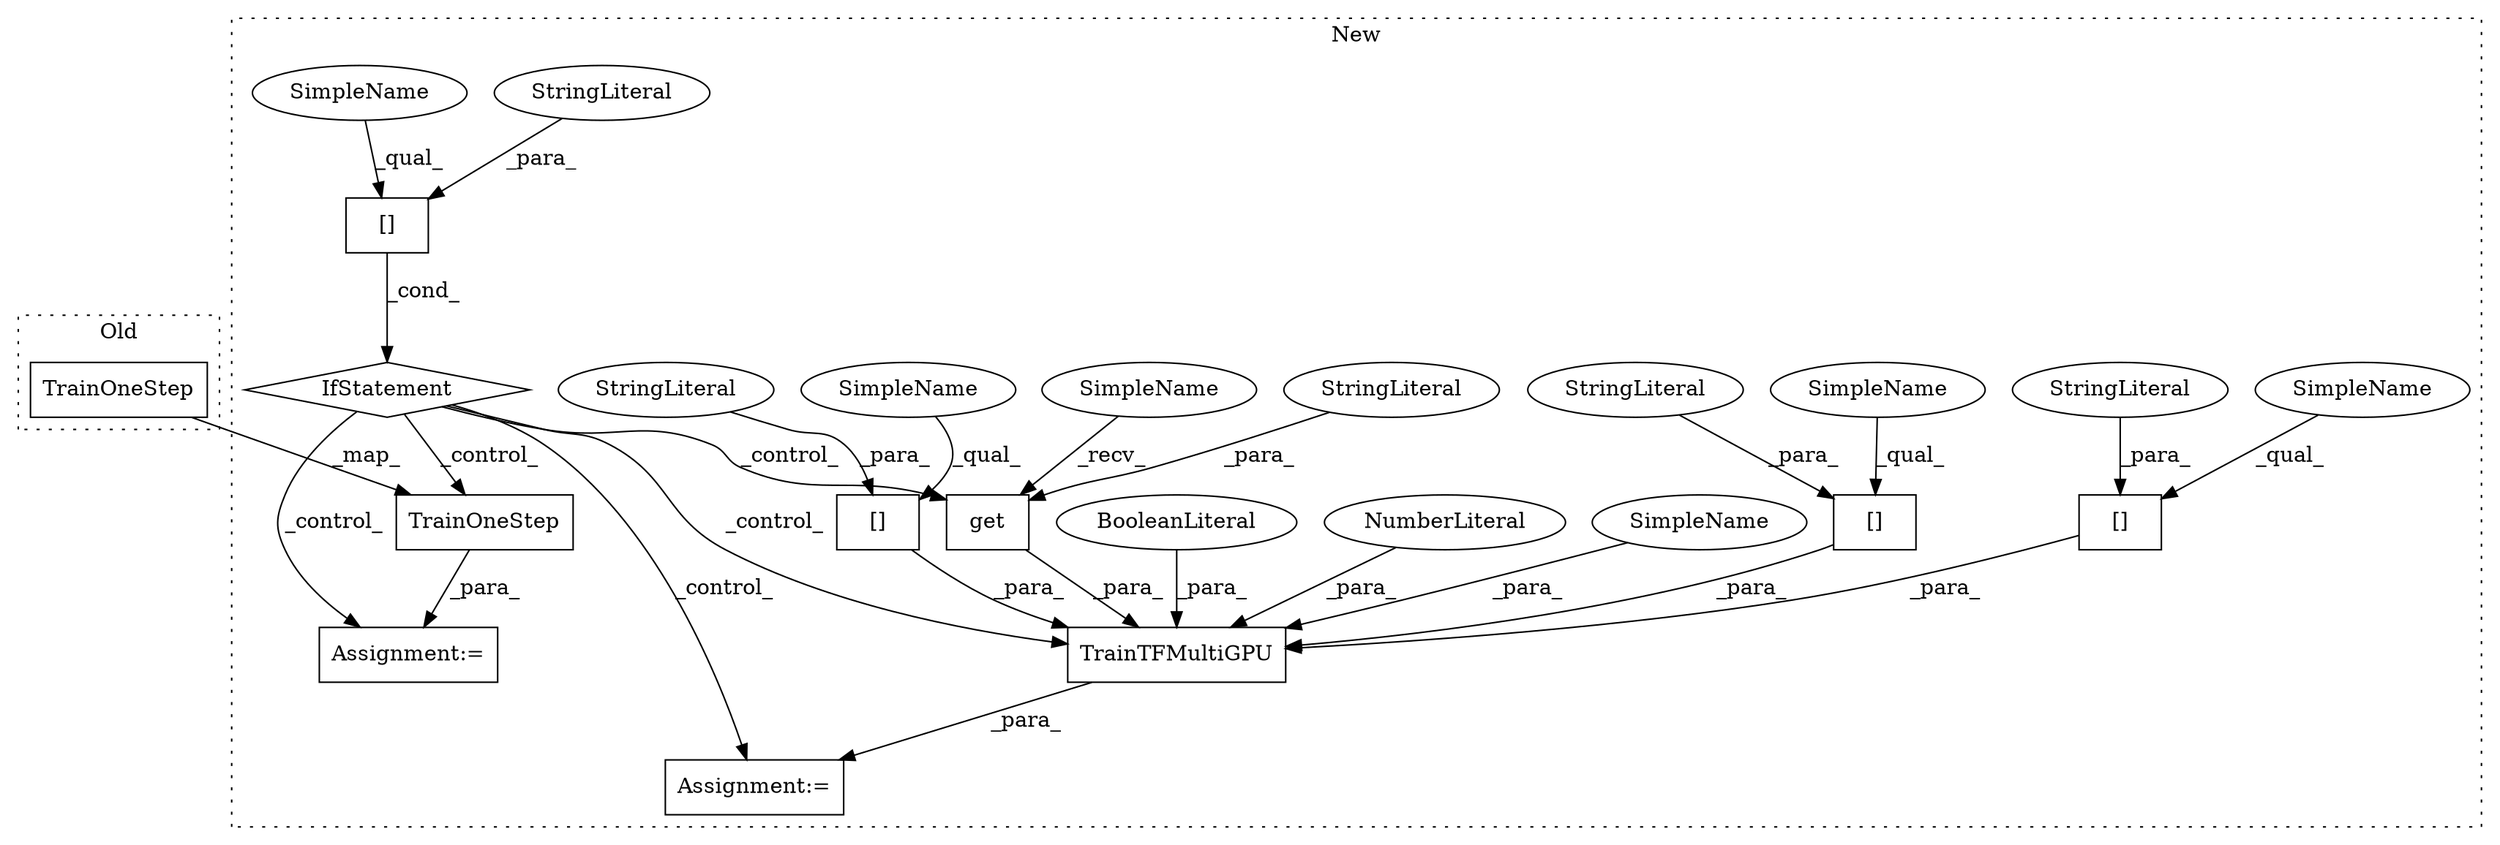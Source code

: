 digraph G {
subgraph cluster0 {
1 [label="TrainOneStep" a="32" s="2252,2272" l="13,1" shape="box"];
label = "Old";
style="dotted";
}
subgraph cluster1 {
2 [label="TrainOneStep" a="32" s="2352,2372" l="13,1" shape="box"];
3 [label="[]" a="2" s="2302,2327" l="7,1" shape="box"];
4 [label="TrainTFMultiGPU" a="32" s="2409,2530" l="16,1" shape="box"];
5 [label="[]" a="2" s="2486,2505" l="7,1" shape="box"];
6 [label="NumberLiteral" a="34" s="2460" l="1" shape="ellipse"];
7 [label="[]" a="2" s="2433,2458" l="7,1" shape="box"];
8 [label="get" a="32" s="2514,2529" l="4,1" shape="box"];
9 [label="[]" a="2" s="2462,2479" l="7,1" shape="box"];
10 [label="BooleanLiteral" a="9" s="2481" l="4" shape="ellipse"];
11 [label="IfStatement" a="25" s="2298,2328" l="4,2" shape="diamond"];
12 [label="StringLiteral" a="45" s="2518" l="11" shape="ellipse"];
13 [label="StringLiteral" a="45" s="2469" l="10" shape="ellipse"];
14 [label="Assignment:=" a="7" s="2408" l="1" shape="box"];
15 [label="StringLiteral" a="45" s="2309" l="18" shape="ellipse"];
16 [label="StringLiteral" a="45" s="2440" l="18" shape="ellipse"];
17 [label="Assignment:=" a="7" s="2351" l="1" shape="box"];
18 [label="StringLiteral" a="45" s="2493" l="12" shape="ellipse"];
19 [label="SimpleName" a="42" s="2507" l="6" shape="ellipse"];
20 [label="SimpleName" a="42" s="2302" l="6" shape="ellipse"];
21 [label="SimpleName" a="42" s="2486" l="6" shape="ellipse"];
22 [label="SimpleName" a="42" s="2462" l="6" shape="ellipse"];
23 [label="SimpleName" a="42" s="2433" l="6" shape="ellipse"];
24 [label="SimpleName" a="42" s="2425" l="7" shape="ellipse"];
label = "New";
style="dotted";
}
1 -> 2 [label="_map_"];
2 -> 17 [label="_para_"];
3 -> 11 [label="_cond_"];
4 -> 14 [label="_para_"];
5 -> 4 [label="_para_"];
6 -> 4 [label="_para_"];
7 -> 4 [label="_para_"];
8 -> 4 [label="_para_"];
9 -> 4 [label="_para_"];
10 -> 4 [label="_para_"];
11 -> 14 [label="_control_"];
11 -> 17 [label="_control_"];
11 -> 4 [label="_control_"];
11 -> 2 [label="_control_"];
11 -> 8 [label="_control_"];
12 -> 8 [label="_para_"];
13 -> 9 [label="_para_"];
15 -> 3 [label="_para_"];
16 -> 7 [label="_para_"];
18 -> 5 [label="_para_"];
19 -> 8 [label="_recv_"];
20 -> 3 [label="_qual_"];
21 -> 5 [label="_qual_"];
22 -> 9 [label="_qual_"];
23 -> 7 [label="_qual_"];
24 -> 4 [label="_para_"];
}